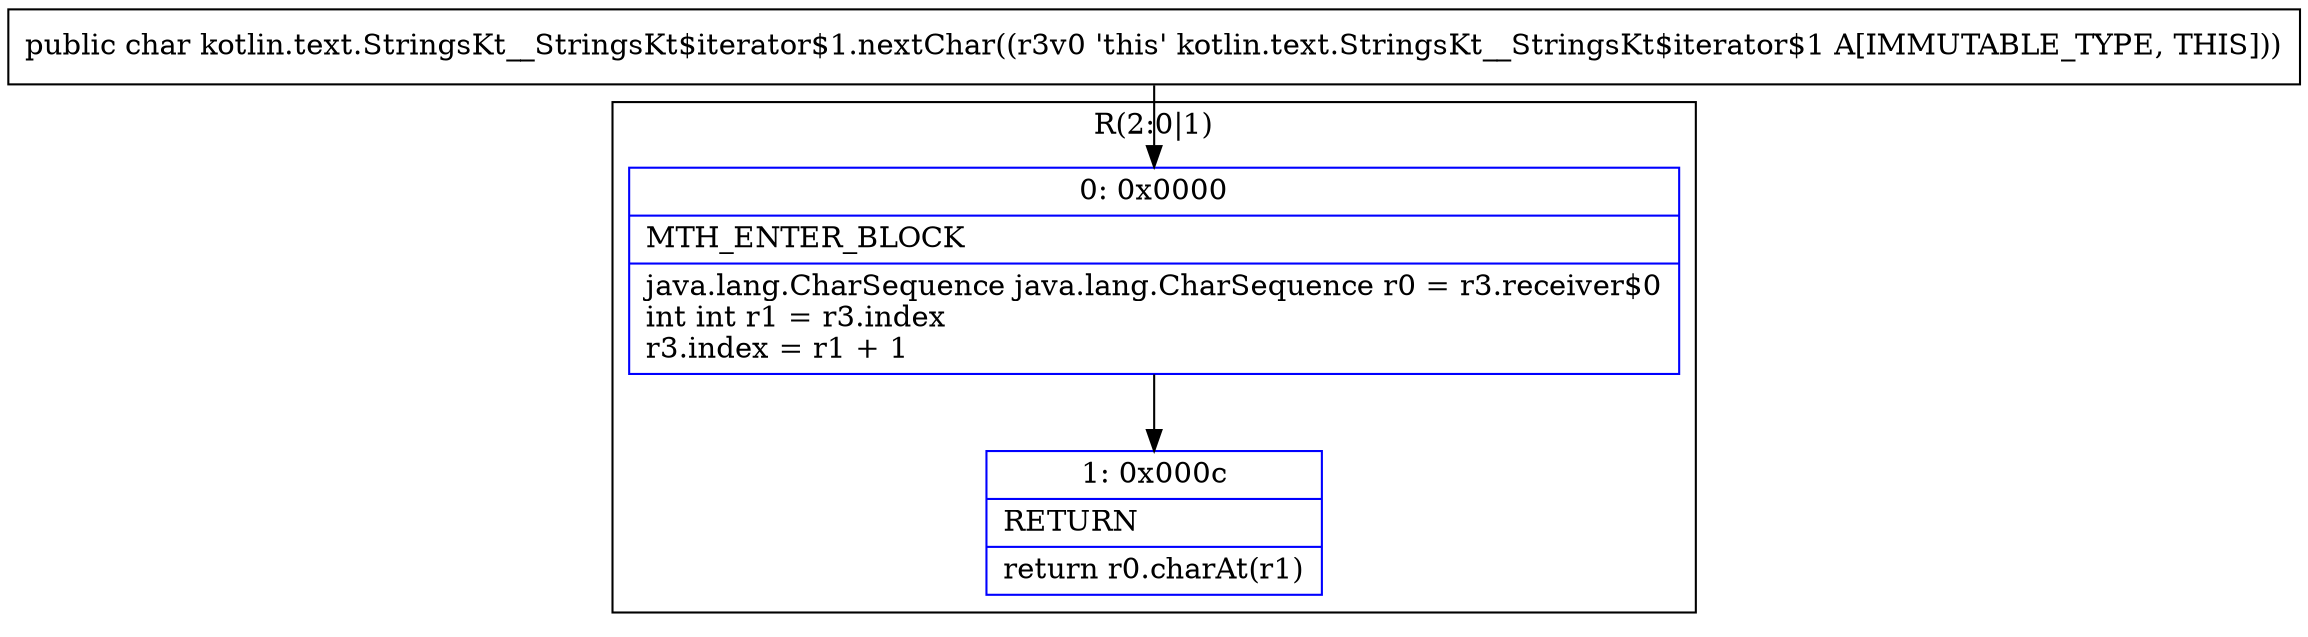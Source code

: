digraph "CFG forkotlin.text.StringsKt__StringsKt$iterator$1.nextChar()C" {
subgraph cluster_Region_390385715 {
label = "R(2:0|1)";
node [shape=record,color=blue];
Node_0 [shape=record,label="{0\:\ 0x0000|MTH_ENTER_BLOCK\l|java.lang.CharSequence java.lang.CharSequence r0 = r3.receiver$0\lint int r1 = r3.index\lr3.index = r1 + 1\l}"];
Node_1 [shape=record,label="{1\:\ 0x000c|RETURN\l|return r0.charAt(r1)\l}"];
}
MethodNode[shape=record,label="{public char kotlin.text.StringsKt__StringsKt$iterator$1.nextChar((r3v0 'this' kotlin.text.StringsKt__StringsKt$iterator$1 A[IMMUTABLE_TYPE, THIS])) }"];
MethodNode -> Node_0;
Node_0 -> Node_1;
}

